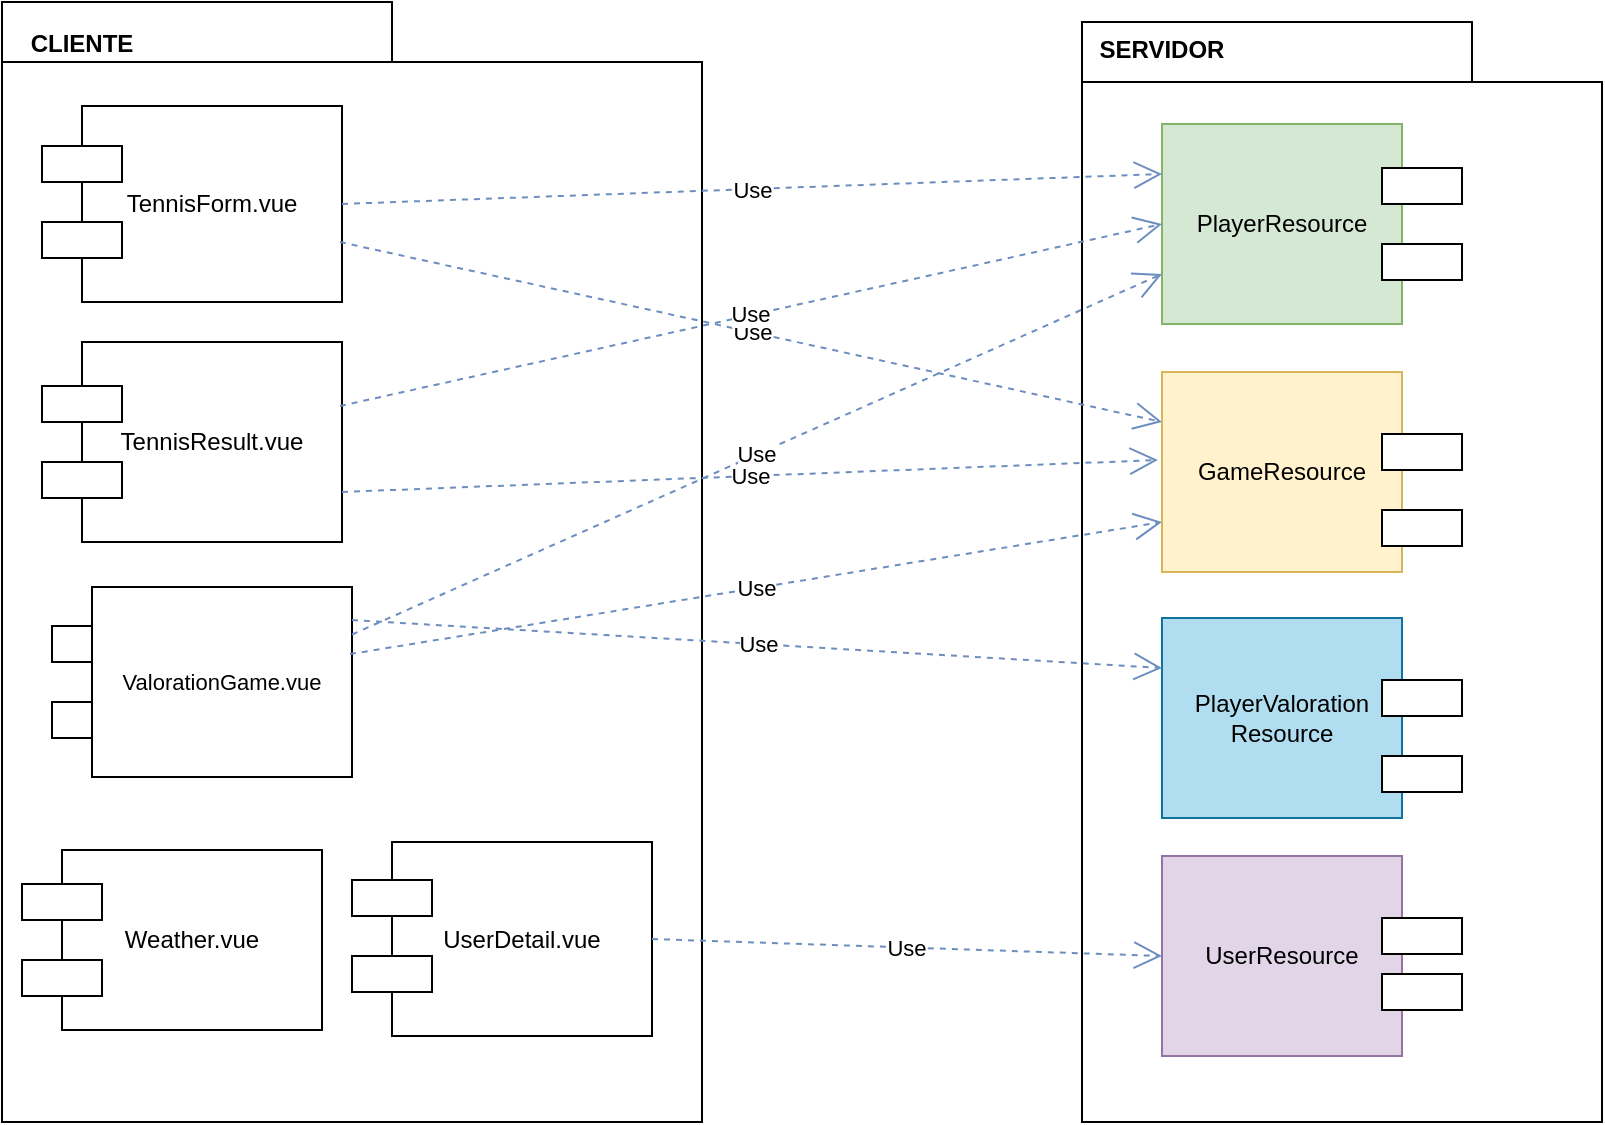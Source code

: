 <mxfile version="10.7.5" type="device"><diagram id="qDRfGwPWwqNrgD3D_uTH" name="Page-1"><mxGraphModel dx="918" dy="1701" grid="1" gridSize="10" guides="1" tooltips="1" connect="1" arrows="1" fold="1" page="1" pageScale="1" pageWidth="827" pageHeight="1169" math="0" shadow="0"><root><mxCell id="0"/><mxCell id="1" parent="0"/><mxCell id="4OftyYT4Xu0uSEjtU4bf-14" value="" style="shape=folder;fontStyle=1;spacingTop=10;tabWidth=195;tabHeight=30;tabPosition=left;html=1;gradientColor=none;" parent="1" vertex="1"><mxGeometry x="540" y="-10" width="260" height="550" as="geometry"/></mxCell><mxCell id="4OftyYT4Xu0uSEjtU4bf-13" value="" style="shape=folder;fontStyle=1;spacingTop=10;tabWidth=195;tabHeight=30;tabPosition=left;html=1;gradientColor=none;" parent="1" vertex="1"><mxGeometry y="-20" width="350" height="560" as="geometry"/></mxCell><mxCell id="4OftyYT4Xu0uSEjtU4bf-1" value="TennisForm.vue" style="rounded=0;whiteSpace=wrap;html=1;" parent="1" vertex="1"><mxGeometry x="40" y="32" width="130" height="98" as="geometry"/></mxCell><mxCell id="4OftyYT4Xu0uSEjtU4bf-12" value="TennisResult.vue" style="rounded=0;whiteSpace=wrap;html=1;" parent="1" vertex="1"><mxGeometry x="40" y="150" width="130" height="100" as="geometry"/></mxCell><mxCell id="4OftyYT4Xu0uSEjtU4bf-15" value="CLIENTE" style="text;align=center;fontStyle=1;verticalAlign=middle;spacingLeft=3;spacingRight=3;strokeColor=none;rotatable=0;points=[[0,0.5],[1,0.5]];portConstraint=eastwest;gradientColor=none;" parent="1" vertex="1"><mxGeometry y="-13" width="80" height="26" as="geometry"/></mxCell><mxCell id="4OftyYT4Xu0uSEjtU4bf-16" value="SERVIDOR" style="text;align=center;fontStyle=1;verticalAlign=middle;spacingLeft=3;spacingRight=3;strokeColor=none;rotatable=0;points=[[0,0.5],[1,0.5]];portConstraint=eastwest;gradientColor=none;" parent="1" vertex="1"><mxGeometry x="540" y="-10" width="80" height="26" as="geometry"/></mxCell><mxCell id="4OftyYT4Xu0uSEjtU4bf-37" style="edgeStyle=orthogonalEdgeStyle;rounded=0;orthogonalLoop=1;jettySize=auto;html=1;exitX=0.75;exitY=1;exitDx=0;exitDy=0;entryX=0.75;entryY=1;entryDx=0;entryDy=0;" parent="1" source="4OftyYT4Xu0uSEjtU4bf-27" target="4OftyYT4Xu0uSEjtU4bf-27" edge="1"><mxGeometry relative="1" as="geometry"><mxPoint x="110" y="415" as="targetPoint"/></mxGeometry></mxCell><mxCell id="4OftyYT4Xu0uSEjtU4bf-27" value="UserDetail.vue" style="rounded=0;whiteSpace=wrap;html=1;" parent="1" vertex="1"><mxGeometry x="195" y="400" width="130" height="97" as="geometry"/></mxCell><mxCell id="4OftyYT4Xu0uSEjtU4bf-42" value="Weather.vue" style="rounded=0;whiteSpace=wrap;html=1;" parent="1" vertex="1"><mxGeometry x="30" y="404" width="130" height="90" as="geometry"/></mxCell><mxCell id="4OftyYT4Xu0uSEjtU4bf-60" value="GameResource" style="rounded=0;whiteSpace=wrap;html=1;fillColor=#fff2cc;strokeColor=#d6b656;" parent="1" vertex="1"><mxGeometry x="580" y="165" width="120" height="100" as="geometry"/></mxCell><mxCell id="4OftyYT4Xu0uSEjtU4bf-73" value="PlayerResource" style="rounded=0;whiteSpace=wrap;html=1;fillColor=#d5e8d4;strokeColor=#82b366;" parent="1" vertex="1"><mxGeometry x="580" y="41" width="120" height="100" as="geometry"/></mxCell><mxCell id="BBbeqQ1JuA1nMkCf6AvL-15" value="" style="verticalLabelPosition=bottom;verticalAlign=top;html=1;shape=mxgraph.basic.rect;fillColor=#ffffff;fillColor2=none;strokeColor=#000000;strokeWidth=1;size=20;indent=5;shadow=0;" vertex="1" parent="1"><mxGeometry x="20" y="52" width="40" height="18" as="geometry"/></mxCell><mxCell id="BBbeqQ1JuA1nMkCf6AvL-16" value="" style="verticalLabelPosition=bottom;verticalAlign=top;html=1;shape=mxgraph.basic.rect;fillColor=#ffffff;fillColor2=none;strokeColor=#000000;strokeWidth=1;size=20;indent=5;shadow=0;" vertex="1" parent="1"><mxGeometry x="20" y="90" width="40" height="18" as="geometry"/></mxCell><mxCell id="BBbeqQ1JuA1nMkCf6AvL-17" value="" style="verticalLabelPosition=bottom;verticalAlign=top;html=1;shape=mxgraph.basic.rect;fillColor=#ffffff;fillColor2=none;strokeColor=#000000;strokeWidth=1;size=20;indent=5;shadow=0;" vertex="1" parent="1"><mxGeometry x="20" y="172" width="40" height="18" as="geometry"/></mxCell><mxCell id="BBbeqQ1JuA1nMkCf6AvL-18" value="" style="verticalLabelPosition=bottom;verticalAlign=top;html=1;shape=mxgraph.basic.rect;fillColor=#ffffff;fillColor2=none;strokeColor=#000000;strokeWidth=1;size=20;indent=5;shadow=0;" vertex="1" parent="1"><mxGeometry x="20" y="210" width="40" height="18" as="geometry"/></mxCell><mxCell id="BBbeqQ1JuA1nMkCf6AvL-19" value="" style="verticalLabelPosition=bottom;verticalAlign=top;html=1;shape=mxgraph.basic.rect;fillColor=#ffffff;fillColor2=none;strokeColor=#000000;strokeWidth=1;size=20;indent=5;shadow=0;" vertex="1" parent="1"><mxGeometry x="175" y="419" width="40" height="18" as="geometry"/></mxCell><mxCell id="BBbeqQ1JuA1nMkCf6AvL-20" value="" style="verticalLabelPosition=bottom;verticalAlign=top;html=1;shape=mxgraph.basic.rect;fillColor=#ffffff;fillColor2=none;strokeColor=#000000;strokeWidth=1;size=20;indent=5;shadow=0;" vertex="1" parent="1"><mxGeometry x="175" y="457" width="40" height="18" as="geometry"/></mxCell><mxCell id="BBbeqQ1JuA1nMkCf6AvL-21" value="" style="verticalLabelPosition=bottom;verticalAlign=top;html=1;shape=mxgraph.basic.rect;fillColor=#ffffff;fillColor2=none;strokeColor=#000000;strokeWidth=1;size=20;indent=5;shadow=0;" vertex="1" parent="1"><mxGeometry x="25" y="292" width="40" height="18" as="geometry"/></mxCell><mxCell id="BBbeqQ1JuA1nMkCf6AvL-22" value="" style="verticalLabelPosition=bottom;verticalAlign=top;html=1;shape=mxgraph.basic.rect;fillColor=#ffffff;fillColor2=none;strokeColor=#000000;strokeWidth=1;size=20;indent=5;shadow=0;" vertex="1" parent="1"><mxGeometry x="25" y="330" width="40" height="18" as="geometry"/></mxCell><mxCell id="BBbeqQ1JuA1nMkCf6AvL-25" value="" style="verticalLabelPosition=bottom;verticalAlign=top;html=1;shape=mxgraph.basic.rect;fillColor=#ffffff;fillColor2=none;strokeColor=#000000;strokeWidth=1;size=20;indent=5;shadow=0;" vertex="1" parent="1"><mxGeometry x="10" y="421" width="40" height="18" as="geometry"/></mxCell><mxCell id="BBbeqQ1JuA1nMkCf6AvL-26" value="" style="verticalLabelPosition=bottom;verticalAlign=top;html=1;shape=mxgraph.basic.rect;fillColor=#ffffff;fillColor2=none;strokeColor=#000000;strokeWidth=1;size=20;indent=5;shadow=0;" vertex="1" parent="1"><mxGeometry x="10" y="459" width="40" height="18" as="geometry"/></mxCell><mxCell id="BBbeqQ1JuA1nMkCf6AvL-29" value="" style="verticalLabelPosition=bottom;verticalAlign=top;html=1;shape=mxgraph.basic.rect;fillColor=#ffffff;fillColor2=none;strokeColor=#000000;strokeWidth=1;size=20;indent=5;shadow=0;" vertex="1" parent="1"><mxGeometry x="690" y="63" width="40" height="18" as="geometry"/></mxCell><mxCell id="BBbeqQ1JuA1nMkCf6AvL-30" value="" style="verticalLabelPosition=bottom;verticalAlign=top;html=1;shape=mxgraph.basic.rect;fillColor=#ffffff;fillColor2=none;strokeColor=#000000;strokeWidth=1;size=20;indent=5;shadow=0;" vertex="1" parent="1"><mxGeometry x="690" y="101" width="40" height="18" as="geometry"/></mxCell><mxCell id="BBbeqQ1JuA1nMkCf6AvL-31" value="" style="verticalLabelPosition=bottom;verticalAlign=top;html=1;shape=mxgraph.basic.rect;fillColor=#ffffff;fillColor2=none;strokeColor=#000000;strokeWidth=1;size=20;indent=5;shadow=0;" vertex="1" parent="1"><mxGeometry x="690" y="196" width="40" height="18" as="geometry"/></mxCell><mxCell id="BBbeqQ1JuA1nMkCf6AvL-32" value="" style="verticalLabelPosition=bottom;verticalAlign=top;html=1;shape=mxgraph.basic.rect;fillColor=#ffffff;fillColor2=none;strokeColor=#000000;strokeWidth=1;size=20;indent=5;shadow=0;" vertex="1" parent="1"><mxGeometry x="690" y="234" width="40" height="18" as="geometry"/></mxCell><mxCell id="BBbeqQ1JuA1nMkCf6AvL-44" value="&lt;span style=&quot;font-size: 11px&quot;&gt;ValorationGame.vue&lt;/span&gt;" style="rounded=0;whiteSpace=wrap;html=1;" vertex="1" parent="1"><mxGeometry x="45" y="272.5" width="130" height="95" as="geometry"/></mxCell><mxCell id="BBbeqQ1JuA1nMkCf6AvL-54" value="UserResource" style="rounded=0;whiteSpace=wrap;html=1;fillColor=#e1d5e7;strokeColor=#9673a6;" vertex="1" parent="1"><mxGeometry x="580" y="407" width="120" height="100" as="geometry"/></mxCell><mxCell id="BBbeqQ1JuA1nMkCf6AvL-55" value="" style="verticalLabelPosition=bottom;verticalAlign=top;html=1;shape=mxgraph.basic.rect;fillColor=#ffffff;fillColor2=none;strokeColor=#000000;strokeWidth=1;size=20;indent=5;shadow=0;" vertex="1" parent="1"><mxGeometry x="690" y="438" width="40" height="18" as="geometry"/></mxCell><mxCell id="BBbeqQ1JuA1nMkCf6AvL-56" value="" style="verticalLabelPosition=bottom;verticalAlign=top;html=1;shape=mxgraph.basic.rect;fillColor=#ffffff;fillColor2=none;strokeColor=#000000;strokeWidth=1;size=20;indent=5;shadow=0;" vertex="1" parent="1"><mxGeometry x="690" y="466" width="40" height="18" as="geometry"/></mxCell><mxCell id="BBbeqQ1JuA1nMkCf6AvL-61" value="Use" style="endArrow=open;endSize=12;dashed=1;html=1;fillColor=#dae8fc;strokeColor=#6c8ebf;exitX=1;exitY=0.5;exitDx=0;exitDy=0;entryX=0;entryY=0.25;entryDx=0;entryDy=0;" edge="1" parent="1" source="4OftyYT4Xu0uSEjtU4bf-1" target="4OftyYT4Xu0uSEjtU4bf-73"><mxGeometry width="160" relative="1" as="geometry"><mxPoint x="180" y="67" as="sourcePoint"/><mxPoint x="630" y="67" as="targetPoint"/></mxGeometry></mxCell><mxCell id="BBbeqQ1JuA1nMkCf6AvL-77" value="PlayerValoration&lt;br&gt;Resource&lt;br&gt;" style="rounded=0;whiteSpace=wrap;html=1;fillColor=#b1ddf0;strokeColor=#10739e;" vertex="1" parent="1"><mxGeometry x="580" y="288" width="120" height="100" as="geometry"/></mxCell><mxCell id="BBbeqQ1JuA1nMkCf6AvL-78" value="" style="verticalLabelPosition=bottom;verticalAlign=top;html=1;shape=mxgraph.basic.rect;fillColor2=none;strokeWidth=1;size=20;indent=5;shadow=0;" vertex="1" parent="1"><mxGeometry x="690" y="319" width="40" height="18" as="geometry"/></mxCell><mxCell id="BBbeqQ1JuA1nMkCf6AvL-79" value="" style="verticalLabelPosition=bottom;verticalAlign=top;html=1;shape=mxgraph.basic.rect;fillColor2=none;strokeWidth=1;size=20;indent=5;shadow=0;" vertex="1" parent="1"><mxGeometry x="690" y="357" width="40" height="18" as="geometry"/></mxCell><mxCell id="BBbeqQ1JuA1nMkCf6AvL-82" value="Use" style="endArrow=open;endSize=12;dashed=1;html=1;fillColor=#dae8fc;strokeColor=#6c8ebf;exitX=0.992;exitY=0.694;exitDx=0;exitDy=0;entryX=0;entryY=0.25;entryDx=0;entryDy=0;exitPerimeter=0;" edge="1" parent="1" source="4OftyYT4Xu0uSEjtU4bf-1" target="4OftyYT4Xu0uSEjtU4bf-60"><mxGeometry width="160" relative="1" as="geometry"><mxPoint x="180" y="91" as="sourcePoint"/><mxPoint x="590" y="107" as="targetPoint"/></mxGeometry></mxCell><mxCell id="BBbeqQ1JuA1nMkCf6AvL-83" value="Use" style="endArrow=open;endSize=12;dashed=1;html=1;fillColor=#dae8fc;strokeColor=#6c8ebf;exitX=0.992;exitY=0.32;exitDx=0;exitDy=0;entryX=0;entryY=0.5;entryDx=0;entryDy=0;exitPerimeter=0;" edge="1" parent="1" source="4OftyYT4Xu0uSEjtU4bf-12" target="4OftyYT4Xu0uSEjtU4bf-73"><mxGeometry width="160" relative="1" as="geometry"><mxPoint x="179" y="110" as="sourcePoint"/><mxPoint x="590" y="245" as="targetPoint"/></mxGeometry></mxCell><mxCell id="BBbeqQ1JuA1nMkCf6AvL-84" value="Use" style="endArrow=open;endSize=12;dashed=1;html=1;fillColor=#dae8fc;strokeColor=#6c8ebf;exitX=1;exitY=0.75;exitDx=0;exitDy=0;entryX=-0.017;entryY=0.44;entryDx=0;entryDy=0;entryPerimeter=0;" edge="1" parent="1" source="4OftyYT4Xu0uSEjtU4bf-12" target="4OftyYT4Xu0uSEjtU4bf-60"><mxGeometry width="160" relative="1" as="geometry"><mxPoint x="179" y="192" as="sourcePoint"/><mxPoint x="590" y="132" as="targetPoint"/></mxGeometry></mxCell><mxCell id="BBbeqQ1JuA1nMkCf6AvL-85" value="Use" style="endArrow=open;endSize=12;dashed=1;html=1;fillColor=#dae8fc;strokeColor=#6c8ebf;exitX=1;exitY=0.5;exitDx=0;exitDy=0;entryX=0;entryY=0.5;entryDx=0;entryDy=0;" edge="1" parent="1" source="4OftyYT4Xu0uSEjtU4bf-27" target="BBbeqQ1JuA1nMkCf6AvL-54"><mxGeometry width="160" relative="1" as="geometry"><mxPoint x="180" y="235" as="sourcePoint"/><mxPoint x="588" y="264" as="targetPoint"/></mxGeometry></mxCell><mxCell id="BBbeqQ1JuA1nMkCf6AvL-86" value="Use" style="endArrow=open;endSize=12;dashed=1;html=1;fillColor=#dae8fc;strokeColor=#6c8ebf;exitX=0.992;exitY=0.353;exitDx=0;exitDy=0;entryX=0;entryY=0.75;entryDx=0;entryDy=0;exitPerimeter=0;" edge="1" parent="1" source="BBbeqQ1JuA1nMkCf6AvL-44" target="4OftyYT4Xu0uSEjtU4bf-60"><mxGeometry width="160" relative="1" as="geometry"><mxPoint x="180" y="330" as="sourcePoint"/><mxPoint x="590" y="382" as="targetPoint"/></mxGeometry></mxCell><mxCell id="BBbeqQ1JuA1nMkCf6AvL-87" value="Use" style="endArrow=open;endSize=12;dashed=1;html=1;fillColor=#dae8fc;strokeColor=#6c8ebf;exitX=1;exitY=0.25;exitDx=0;exitDy=0;entryX=0;entryY=0.75;entryDx=0;entryDy=0;" edge="1" parent="1" source="BBbeqQ1JuA1nMkCf6AvL-44" target="4OftyYT4Xu0uSEjtU4bf-73"><mxGeometry width="160" relative="1" as="geometry"><mxPoint x="179" y="436" as="sourcePoint"/><mxPoint x="590" y="295" as="targetPoint"/></mxGeometry></mxCell><mxCell id="BBbeqQ1JuA1nMkCf6AvL-88" value="Use" style="endArrow=open;endSize=12;dashed=1;html=1;fillColor=#dae8fc;strokeColor=#6c8ebf;exitX=1;exitY=0.174;exitDx=0;exitDy=0;entryX=0;entryY=0.25;entryDx=0;entryDy=0;exitPerimeter=0;" edge="1" parent="1" source="BBbeqQ1JuA1nMkCf6AvL-44" target="BBbeqQ1JuA1nMkCf6AvL-77"><mxGeometry width="160" relative="1" as="geometry"><mxPoint x="179" y="436" as="sourcePoint"/><mxPoint x="590" y="295" as="targetPoint"/></mxGeometry></mxCell></root></mxGraphModel></diagram></mxfile>